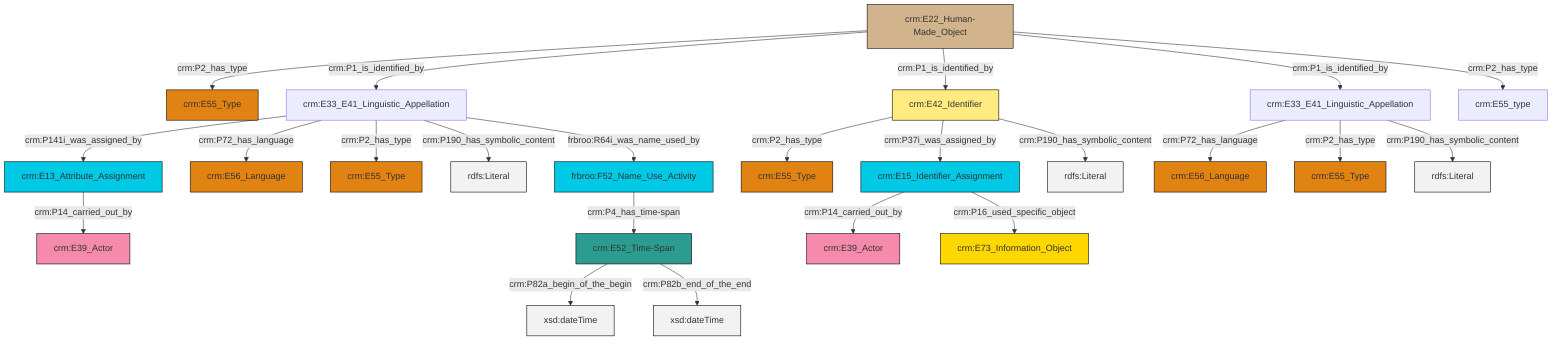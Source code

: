 graph TD
classDef Literal fill:#f2f2f2,stroke:#000000;
classDef CRM_Entity fill:#FFFFFF,stroke:#000000;
classDef Temporal_Entity fill:#00C9E6, stroke:#000000;
classDef Type fill:#E18312, stroke:#000000;
classDef Time-Span fill:#2C9C91, stroke:#000000;
classDef Appellation fill:#FFEB7F, stroke:#000000;
classDef Place fill:#008836, stroke:#000000;
classDef Persistent_Item fill:#B266B2, stroke:#000000;
classDef Conceptual_Object fill:#FFD700, stroke:#000000;
classDef Physical_Thing fill:#D2B48C, stroke:#000000;
classDef Actor fill:#f58aad, stroke:#000000;
classDef PC_Classes fill:#4ce600, stroke:#000000;
classDef Multi fill:#cccccc,stroke:#000000;

0["crm:E33_E41_Linguistic_Appellation"]:::Default -->|crm:P141i_was_assigned_by| 1["crm:E13_Attribute_Assignment"]:::Temporal_Entity
2["crm:E42_Identifier"]:::Appellation -->|crm:P2_has_type| 3["crm:E55_Type"]:::Type
6["crm:E33_E41_Linguistic_Appellation"]:::Default -->|crm:P72_has_language| 7["crm:E56_Language"]:::Type
9["crm:E22_Human-Made_Object"]:::Physical_Thing -->|crm:P2_has_type| 10["crm:E55_Type"]:::Type
9["crm:E22_Human-Made_Object"]:::Physical_Thing -->|crm:P1_is_identified_by| 0["crm:E33_E41_Linguistic_Appellation"]:::Default
9["crm:E22_Human-Made_Object"]:::Physical_Thing -->|crm:P1_is_identified_by| 2["crm:E42_Identifier"]:::Appellation
21["crm:E15_Identifier_Assignment"]:::Temporal_Entity -->|crm:P14_carried_out_by| 14["crm:E39_Actor"]:::Actor
0["crm:E33_E41_Linguistic_Appellation"]:::Default -->|crm:P72_has_language| 25["crm:E56_Language"]:::Type
9["crm:E22_Human-Made_Object"]:::Physical_Thing -->|crm:P1_is_identified_by| 6["crm:E33_E41_Linguistic_Appellation"]:::Default
2["crm:E42_Identifier"]:::Appellation -->|crm:P37i_was_assigned_by| 21["crm:E15_Identifier_Assignment"]:::Temporal_Entity
1["crm:E13_Attribute_Assignment"]:::Temporal_Entity -->|crm:P14_carried_out_by| 29["crm:E39_Actor"]:::Actor
6["crm:E33_E41_Linguistic_Appellation"]:::Default -->|crm:P2_has_type| 4["crm:E55_Type"]:::Type
0["crm:E33_E41_Linguistic_Appellation"]:::Default -->|crm:P2_has_type| 22["crm:E55_Type"]:::Type
0["crm:E33_E41_Linguistic_Appellation"]:::Default -->|crm:P190_has_symbolic_content| 35[rdfs:Literal]:::Literal
6["crm:E33_E41_Linguistic_Appellation"]:::Default -->|crm:P190_has_symbolic_content| 36[rdfs:Literal]:::Literal
9["crm:E22_Human-Made_Object"]:::Physical_Thing -->|crm:P2_has_type| 19["crm:E55_type"]:::Default
11["crm:E52_Time-Span"]:::Time-Span -->|crm:P82a_begin_of_the_begin| 38[xsd:dateTime]:::Literal
21["crm:E15_Identifier_Assignment"]:::Temporal_Entity -->|crm:P16_used_specific_object| 26["crm:E73_Information_Object"]:::Conceptual_Object
17["frbroo:F52_Name_Use_Activity"]:::Temporal_Entity -->|crm:P4_has_time-span| 11["crm:E52_Time-Span"]:::Time-Span
11["crm:E52_Time-Span"]:::Time-Span -->|crm:P82b_end_of_the_end| 40[xsd:dateTime]:::Literal
0["crm:E33_E41_Linguistic_Appellation"]:::Default -->|frbroo:R64i_was_name_used_by| 17["frbroo:F52_Name_Use_Activity"]:::Temporal_Entity
2["crm:E42_Identifier"]:::Appellation -->|crm:P190_has_symbolic_content| 41[rdfs:Literal]:::Literal